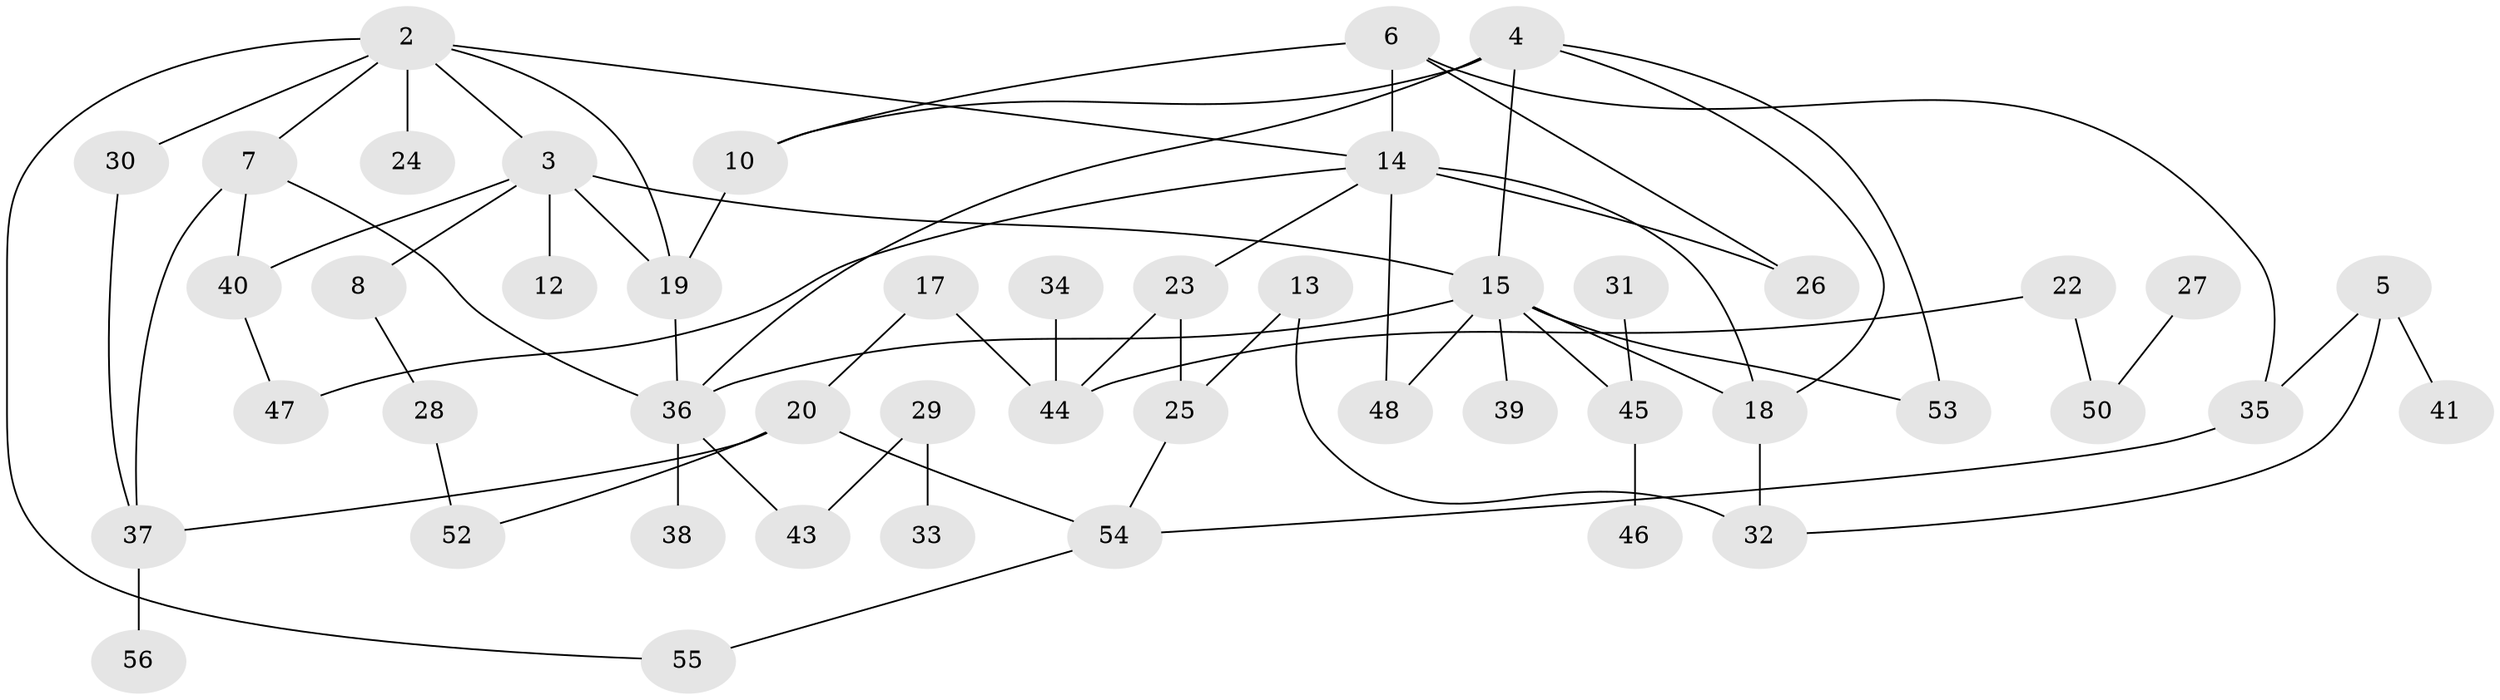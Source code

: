 // original degree distribution, {1: 0.24050632911392406, 5: 0.0379746835443038, 3: 0.17721518987341772, 2: 0.25316455696202533, 4: 0.16455696202531644, 0: 0.08860759493670886, 8: 0.012658227848101266, 6: 0.02531645569620253}
// Generated by graph-tools (version 1.1) at 2025/48/03/04/25 22:48:33]
// undirected, 48 vertices, 68 edges
graph export_dot {
  node [color=gray90,style=filled];
  2;
  3;
  4;
  5;
  6;
  7;
  8;
  10;
  12;
  13;
  14;
  15;
  17;
  18;
  19;
  20;
  22;
  23;
  24;
  25;
  26;
  27;
  28;
  29;
  30;
  31;
  32;
  33;
  34;
  35;
  36;
  37;
  38;
  39;
  40;
  41;
  43;
  44;
  45;
  46;
  47;
  48;
  50;
  52;
  53;
  54;
  55;
  56;
  2 -- 3 [weight=1.0];
  2 -- 7 [weight=1.0];
  2 -- 14 [weight=1.0];
  2 -- 19 [weight=1.0];
  2 -- 24 [weight=1.0];
  2 -- 30 [weight=1.0];
  2 -- 55 [weight=1.0];
  3 -- 8 [weight=1.0];
  3 -- 12 [weight=1.0];
  3 -- 15 [weight=2.0];
  3 -- 19 [weight=1.0];
  3 -- 40 [weight=1.0];
  4 -- 10 [weight=1.0];
  4 -- 15 [weight=1.0];
  4 -- 18 [weight=1.0];
  4 -- 36 [weight=1.0];
  4 -- 53 [weight=1.0];
  5 -- 32 [weight=1.0];
  5 -- 35 [weight=1.0];
  5 -- 41 [weight=1.0];
  6 -- 10 [weight=1.0];
  6 -- 14 [weight=1.0];
  6 -- 26 [weight=1.0];
  6 -- 35 [weight=1.0];
  7 -- 36 [weight=1.0];
  7 -- 37 [weight=1.0];
  7 -- 40 [weight=1.0];
  8 -- 28 [weight=1.0];
  10 -- 19 [weight=1.0];
  13 -- 25 [weight=1.0];
  13 -- 32 [weight=1.0];
  14 -- 18 [weight=1.0];
  14 -- 23 [weight=1.0];
  14 -- 26 [weight=1.0];
  14 -- 47 [weight=1.0];
  14 -- 48 [weight=1.0];
  15 -- 18 [weight=1.0];
  15 -- 36 [weight=1.0];
  15 -- 39 [weight=1.0];
  15 -- 45 [weight=1.0];
  15 -- 48 [weight=1.0];
  15 -- 53 [weight=1.0];
  17 -- 20 [weight=1.0];
  17 -- 44 [weight=1.0];
  18 -- 32 [weight=1.0];
  19 -- 36 [weight=1.0];
  20 -- 37 [weight=1.0];
  20 -- 52 [weight=1.0];
  20 -- 54 [weight=1.0];
  22 -- 44 [weight=1.0];
  22 -- 50 [weight=1.0];
  23 -- 25 [weight=1.0];
  23 -- 44 [weight=1.0];
  25 -- 54 [weight=1.0];
  27 -- 50 [weight=1.0];
  28 -- 52 [weight=1.0];
  29 -- 33 [weight=1.0];
  29 -- 43 [weight=1.0];
  30 -- 37 [weight=1.0];
  31 -- 45 [weight=1.0];
  34 -- 44 [weight=1.0];
  35 -- 54 [weight=1.0];
  36 -- 38 [weight=1.0];
  36 -- 43 [weight=1.0];
  37 -- 56 [weight=1.0];
  40 -- 47 [weight=1.0];
  45 -- 46 [weight=1.0];
  54 -- 55 [weight=1.0];
}
